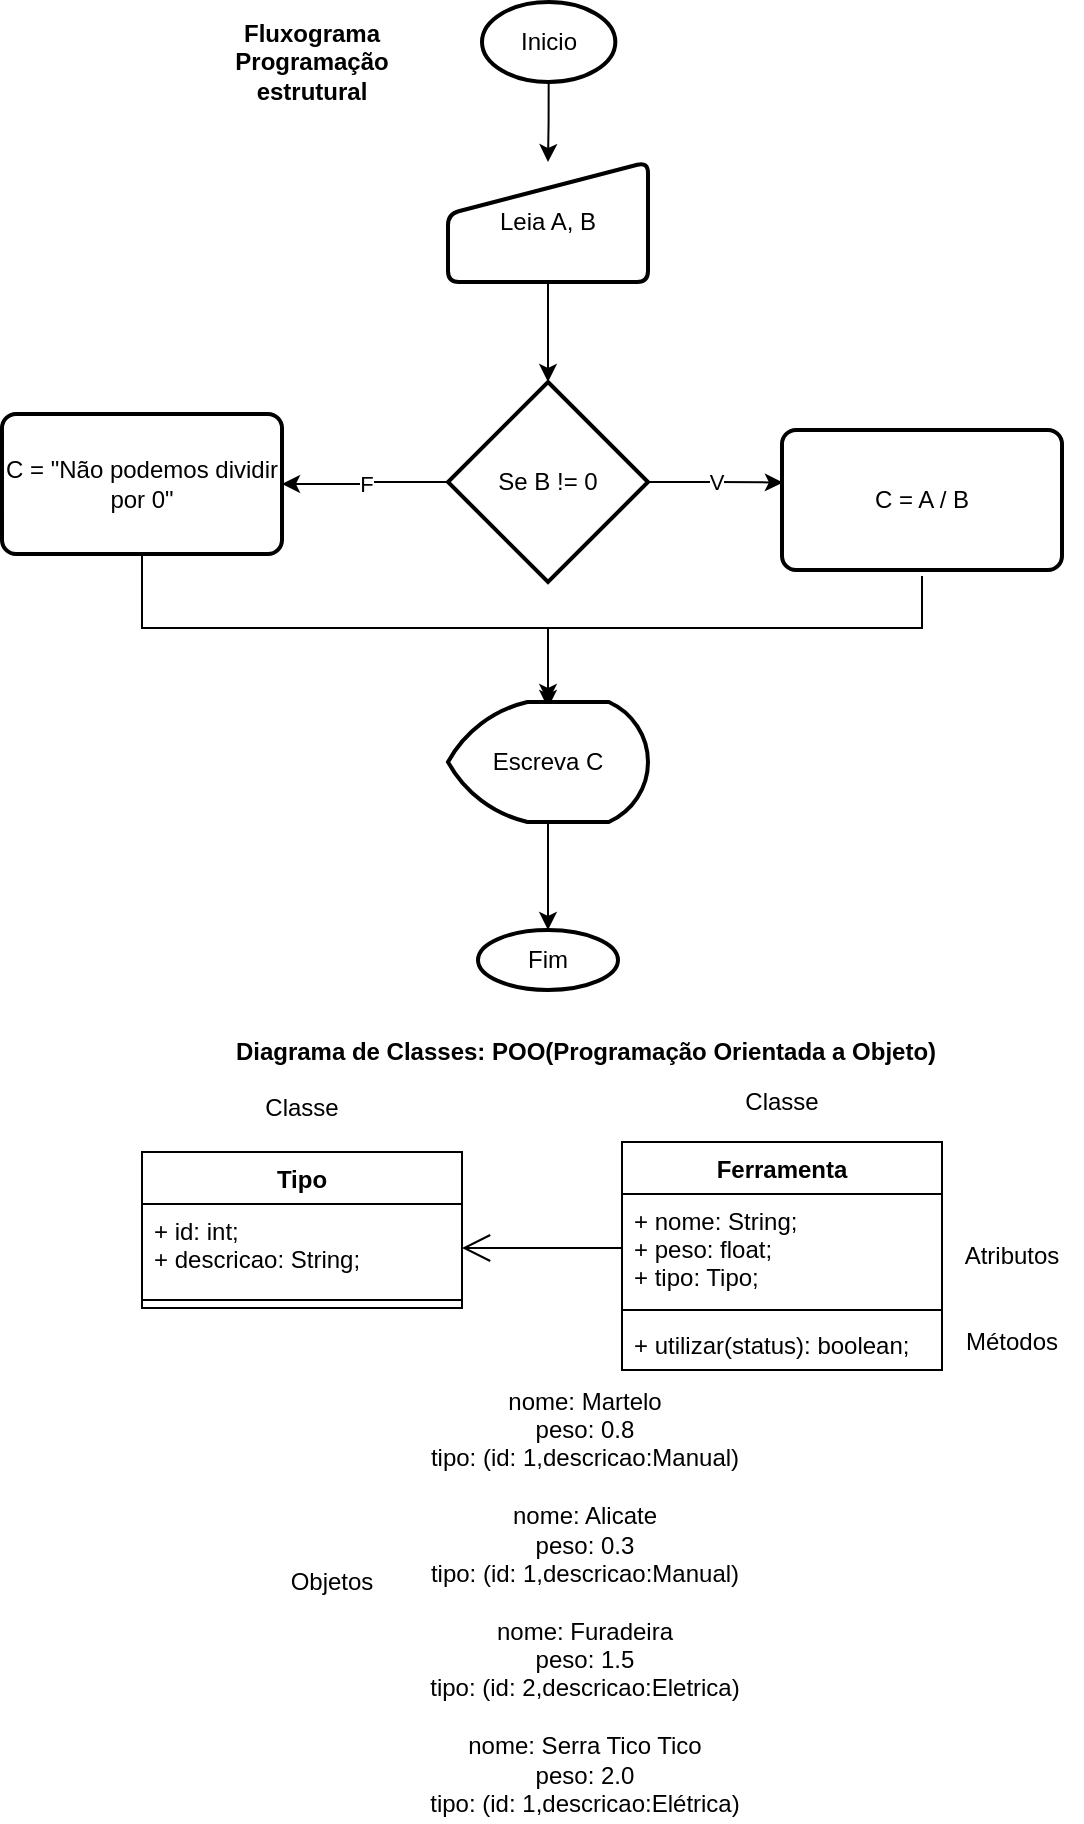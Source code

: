 <mxfile version="14.4.0" type="device"><diagram id="od0zTxnZRkjoYxf5ucAZ" name="Page-1"><mxGraphModel dx="1102" dy="557" grid="1" gridSize="10" guides="1" tooltips="1" connect="1" arrows="1" fold="1" page="1" pageScale="1" pageWidth="827" pageHeight="1169" math="0" shadow="0"><root><mxCell id="0"/><mxCell id="1" parent="0"/><mxCell id="zThM6llnyHJXYcfNY3GN-8" style="edgeStyle=orthogonalEdgeStyle;rounded=0;orthogonalLoop=1;jettySize=auto;html=1;exitX=0.5;exitY=1;exitDx=0;exitDy=0;exitPerimeter=0;" edge="1" parent="1" source="zThM6llnyHJXYcfNY3GN-1" target="zThM6llnyHJXYcfNY3GN-2"><mxGeometry relative="1" as="geometry"/></mxCell><mxCell id="zThM6llnyHJXYcfNY3GN-1" value="Inicio" style="strokeWidth=2;html=1;shape=mxgraph.flowchart.start_1;whiteSpace=wrap;" vertex="1" parent="1"><mxGeometry x="350" y="100" width="66.67" height="40" as="geometry"/></mxCell><mxCell id="zThM6llnyHJXYcfNY3GN-9" style="edgeStyle=orthogonalEdgeStyle;rounded=0;orthogonalLoop=1;jettySize=auto;html=1;exitX=0.5;exitY=1;exitDx=0;exitDy=0;entryX=0.5;entryY=0;entryDx=0;entryDy=0;entryPerimeter=0;" edge="1" parent="1" source="zThM6llnyHJXYcfNY3GN-2" target="zThM6llnyHJXYcfNY3GN-3"><mxGeometry relative="1" as="geometry"/></mxCell><mxCell id="zThM6llnyHJXYcfNY3GN-2" value="Leia A, B" style="html=1;strokeWidth=2;shape=manualInput;whiteSpace=wrap;rounded=1;size=26;arcSize=11;" vertex="1" parent="1"><mxGeometry x="333" y="180" width="100" height="60" as="geometry"/></mxCell><mxCell id="zThM6llnyHJXYcfNY3GN-10" value="V" style="edgeStyle=orthogonalEdgeStyle;rounded=0;orthogonalLoop=1;jettySize=auto;html=1;exitX=1;exitY=0.5;exitDx=0;exitDy=0;exitPerimeter=0;entryX=0.003;entryY=0.375;entryDx=0;entryDy=0;entryPerimeter=0;" edge="1" parent="1" source="zThM6llnyHJXYcfNY3GN-3" target="zThM6llnyHJXYcfNY3GN-4"><mxGeometry relative="1" as="geometry"/></mxCell><mxCell id="zThM6llnyHJXYcfNY3GN-11" value="F" style="edgeStyle=orthogonalEdgeStyle;rounded=0;orthogonalLoop=1;jettySize=auto;html=1;exitX=0;exitY=0.5;exitDx=0;exitDy=0;exitPerimeter=0;entryX=1;entryY=0.5;entryDx=0;entryDy=0;" edge="1" parent="1" source="zThM6llnyHJXYcfNY3GN-3" target="zThM6llnyHJXYcfNY3GN-5"><mxGeometry relative="1" as="geometry"/></mxCell><mxCell id="zThM6llnyHJXYcfNY3GN-3" value="Se B != 0" style="strokeWidth=2;html=1;shape=mxgraph.flowchart.decision;whiteSpace=wrap;" vertex="1" parent="1"><mxGeometry x="333" y="290" width="100" height="100" as="geometry"/></mxCell><mxCell id="zThM6llnyHJXYcfNY3GN-13" style="edgeStyle=orthogonalEdgeStyle;rounded=0;orthogonalLoop=1;jettySize=auto;html=1;exitX=0.5;exitY=1;exitDx=0;exitDy=0;entryX=0.5;entryY=0;entryDx=0;entryDy=0;entryPerimeter=0;" edge="1" parent="1"><mxGeometry relative="1" as="geometry"><mxPoint x="570" y="387" as="sourcePoint"/><mxPoint x="383.0" y="453" as="targetPoint"/><Array as="points"><mxPoint x="570" y="413"/><mxPoint x="383" y="413"/></Array></mxGeometry></mxCell><mxCell id="zThM6llnyHJXYcfNY3GN-4" value="C = A / B" style="rounded=1;whiteSpace=wrap;html=1;absoluteArcSize=1;arcSize=14;strokeWidth=2;" vertex="1" parent="1"><mxGeometry x="500" y="314" width="140" height="70" as="geometry"/></mxCell><mxCell id="zThM6llnyHJXYcfNY3GN-12" style="edgeStyle=orthogonalEdgeStyle;rounded=0;orthogonalLoop=1;jettySize=auto;html=1;exitX=0.5;exitY=1;exitDx=0;exitDy=0;entryX=0.5;entryY=0;entryDx=0;entryDy=0;entryPerimeter=0;" edge="1" parent="1" source="zThM6llnyHJXYcfNY3GN-5" target="zThM6llnyHJXYcfNY3GN-7"><mxGeometry relative="1" as="geometry"/></mxCell><mxCell id="zThM6llnyHJXYcfNY3GN-5" value="C = &quot;Não podemos dividir por 0&quot;" style="rounded=1;whiteSpace=wrap;html=1;absoluteArcSize=1;arcSize=14;strokeWidth=2;" vertex="1" parent="1"><mxGeometry x="110" y="306" width="140" height="70" as="geometry"/></mxCell><mxCell id="zThM6llnyHJXYcfNY3GN-6" value="Fim" style="strokeWidth=2;html=1;shape=mxgraph.flowchart.start_1;whiteSpace=wrap;" vertex="1" parent="1"><mxGeometry x="348" y="564" width="70" height="30" as="geometry"/></mxCell><mxCell id="zThM6llnyHJXYcfNY3GN-14" style="edgeStyle=orthogonalEdgeStyle;rounded=0;orthogonalLoop=1;jettySize=auto;html=1;exitX=0.5;exitY=1;exitDx=0;exitDy=0;exitPerimeter=0;entryX=0.5;entryY=0;entryDx=0;entryDy=0;entryPerimeter=0;" edge="1" parent="1" source="zThM6llnyHJXYcfNY3GN-7" target="zThM6llnyHJXYcfNY3GN-6"><mxGeometry relative="1" as="geometry"/></mxCell><mxCell id="zThM6llnyHJXYcfNY3GN-7" value="Escreva C" style="strokeWidth=2;html=1;shape=mxgraph.flowchart.display;whiteSpace=wrap;" vertex="1" parent="1"><mxGeometry x="333" y="450" width="100" height="60" as="geometry"/></mxCell><mxCell id="zThM6llnyHJXYcfNY3GN-15" value="Ferramenta" style="swimlane;fontStyle=1;align=center;verticalAlign=top;childLayout=stackLayout;horizontal=1;startSize=26;horizontalStack=0;resizeParent=1;resizeParentMax=0;resizeLast=0;collapsible=1;marginBottom=0;" vertex="1" parent="1"><mxGeometry x="420" y="670" width="160" height="114" as="geometry"/></mxCell><mxCell id="zThM6llnyHJXYcfNY3GN-16" value="+ nome: String;&#10;+ peso: float;&#10;+ tipo: Tipo;" style="text;strokeColor=none;fillColor=none;align=left;verticalAlign=top;spacingLeft=4;spacingRight=4;overflow=hidden;rotatable=0;points=[[0,0.5],[1,0.5]];portConstraint=eastwest;" vertex="1" parent="zThM6llnyHJXYcfNY3GN-15"><mxGeometry y="26" width="160" height="54" as="geometry"/></mxCell><mxCell id="zThM6llnyHJXYcfNY3GN-17" value="" style="line;strokeWidth=1;fillColor=none;align=left;verticalAlign=middle;spacingTop=-1;spacingLeft=3;spacingRight=3;rotatable=0;labelPosition=right;points=[];portConstraint=eastwest;" vertex="1" parent="zThM6llnyHJXYcfNY3GN-15"><mxGeometry y="80" width="160" height="8" as="geometry"/></mxCell><mxCell id="zThM6llnyHJXYcfNY3GN-18" value="+ utilizar(status): boolean;" style="text;strokeColor=none;fillColor=none;align=left;verticalAlign=top;spacingLeft=4;spacingRight=4;overflow=hidden;rotatable=0;points=[[0,0.5],[1,0.5]];portConstraint=eastwest;" vertex="1" parent="zThM6llnyHJXYcfNY3GN-15"><mxGeometry y="88" width="160" height="26" as="geometry"/></mxCell><mxCell id="zThM6llnyHJXYcfNY3GN-19" value="Tipo" style="swimlane;fontStyle=1;align=center;verticalAlign=top;childLayout=stackLayout;horizontal=1;startSize=26;horizontalStack=0;resizeParent=1;resizeParentMax=0;resizeLast=0;collapsible=1;marginBottom=0;" vertex="1" parent="1"><mxGeometry x="180" y="675" width="160" height="78" as="geometry"/></mxCell><mxCell id="zThM6llnyHJXYcfNY3GN-20" value="+ id: int;&#10;+ descricao: String;" style="text;strokeColor=none;fillColor=none;align=left;verticalAlign=top;spacingLeft=4;spacingRight=4;overflow=hidden;rotatable=0;points=[[0,0.5],[1,0.5]];portConstraint=eastwest;" vertex="1" parent="zThM6llnyHJXYcfNY3GN-19"><mxGeometry y="26" width="160" height="44" as="geometry"/></mxCell><mxCell id="zThM6llnyHJXYcfNY3GN-21" value="" style="line;strokeWidth=1;fillColor=none;align=left;verticalAlign=middle;spacingTop=-1;spacingLeft=3;spacingRight=3;rotatable=0;labelPosition=right;points=[];portConstraint=eastwest;" vertex="1" parent="zThM6llnyHJXYcfNY3GN-19"><mxGeometry y="70" width="160" height="8" as="geometry"/></mxCell><mxCell id="zThM6llnyHJXYcfNY3GN-23" value="nome: Martelo&lt;br&gt;peso: 0.8&lt;br&gt;tipo: (id: 1,descricao:Manual)&lt;br&gt;&lt;br&gt;nome: Alicate&lt;br&gt;peso: 0.3&lt;br&gt;tipo: (id: 1,descricao:Manual)&lt;br&gt;&lt;br&gt;nome: Furadeira&lt;br&gt;peso: 1.5&lt;br&gt;tipo: (id: 2,descricao:Eletrica)&lt;br&gt;&lt;br&gt;nome: Serra Tico Tico&lt;br&gt;peso: 2.0&lt;br&gt;tipo: (id: 1,descricao:Elétrica)" style="text;html=1;strokeColor=none;fillColor=none;align=center;verticalAlign=middle;whiteSpace=wrap;rounded=0;" vertex="1" parent="1"><mxGeometry x="310" y="790" width="183" height="220" as="geometry"/></mxCell><mxCell id="zThM6llnyHJXYcfNY3GN-24" value="Atributos" style="text;html=1;strokeColor=none;fillColor=none;align=center;verticalAlign=middle;whiteSpace=wrap;rounded=0;" vertex="1" parent="1"><mxGeometry x="580" y="717" width="70" height="20" as="geometry"/></mxCell><mxCell id="zThM6llnyHJXYcfNY3GN-25" value="Classe" style="text;html=1;strokeColor=none;fillColor=none;align=center;verticalAlign=middle;whiteSpace=wrap;rounded=0;" vertex="1" parent="1"><mxGeometry x="480.0" y="640" width="40" height="20" as="geometry"/></mxCell><mxCell id="zThM6llnyHJXYcfNY3GN-26" value="Métodos" style="text;html=1;strokeColor=none;fillColor=none;align=center;verticalAlign=middle;whiteSpace=wrap;rounded=0;" vertex="1" parent="1"><mxGeometry x="580" y="760" width="70" height="20" as="geometry"/></mxCell><mxCell id="zThM6llnyHJXYcfNY3GN-28" value="Classe" style="text;html=1;strokeColor=none;fillColor=none;align=center;verticalAlign=middle;whiteSpace=wrap;rounded=0;" vertex="1" parent="1"><mxGeometry x="240.0" y="643" width="40" height="20" as="geometry"/></mxCell><mxCell id="zThM6llnyHJXYcfNY3GN-30" value="Objetos" style="text;html=1;strokeColor=none;fillColor=none;align=center;verticalAlign=middle;whiteSpace=wrap;rounded=0;" vertex="1" parent="1"><mxGeometry x="240" y="880" width="70" height="20" as="geometry"/></mxCell><mxCell id="zThM6llnyHJXYcfNY3GN-31" value="" style="endArrow=open;endFill=1;endSize=12;html=1;exitX=0;exitY=0.5;exitDx=0;exitDy=0;entryX=1;entryY=0.5;entryDx=0;entryDy=0;" edge="1" parent="1" source="zThM6llnyHJXYcfNY3GN-16" target="zThM6llnyHJXYcfNY3GN-20"><mxGeometry width="160" relative="1" as="geometry"><mxPoint x="440" y="810" as="sourcePoint"/><mxPoint x="600" y="810" as="targetPoint"/></mxGeometry></mxCell><mxCell id="zThM6llnyHJXYcfNY3GN-32" value="Fluxograma&lt;br&gt;Programação estrutural" style="text;html=1;strokeColor=none;fillColor=none;align=center;verticalAlign=middle;whiteSpace=wrap;rounded=0;fontStyle=1" vertex="1" parent="1"><mxGeometry x="215" y="100" width="100" height="60" as="geometry"/></mxCell><mxCell id="zThM6llnyHJXYcfNY3GN-33" value="Diagrama de Classes: POO(Programação Orientada a Objeto)" style="text;html=1;strokeColor=none;fillColor=none;align=center;verticalAlign=middle;whiteSpace=wrap;rounded=0;fontStyle=1" vertex="1" parent="1"><mxGeometry x="201.5" y="610" width="400" height="30" as="geometry"/></mxCell></root></mxGraphModel></diagram></mxfile>